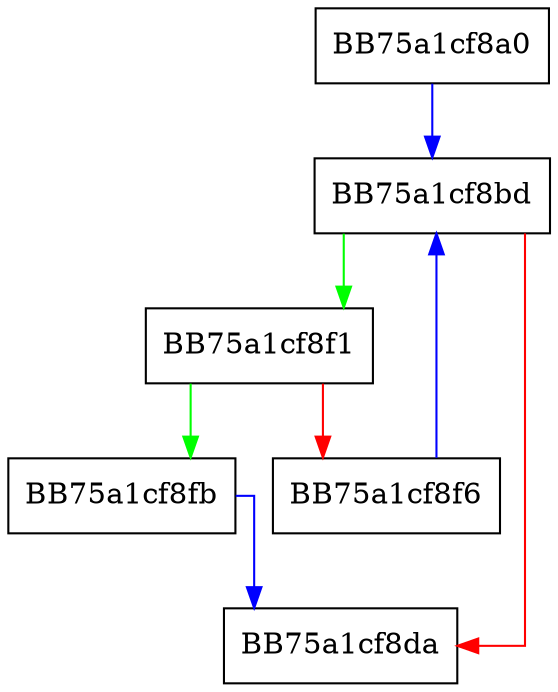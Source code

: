 digraph get {
  node [shape="box"];
  graph [splines=ortho];
  BB75a1cf8a0 -> BB75a1cf8bd [color="blue"];
  BB75a1cf8bd -> BB75a1cf8f1 [color="green"];
  BB75a1cf8bd -> BB75a1cf8da [color="red"];
  BB75a1cf8f1 -> BB75a1cf8fb [color="green"];
  BB75a1cf8f1 -> BB75a1cf8f6 [color="red"];
  BB75a1cf8f6 -> BB75a1cf8bd [color="blue"];
  BB75a1cf8fb -> BB75a1cf8da [color="blue"];
}